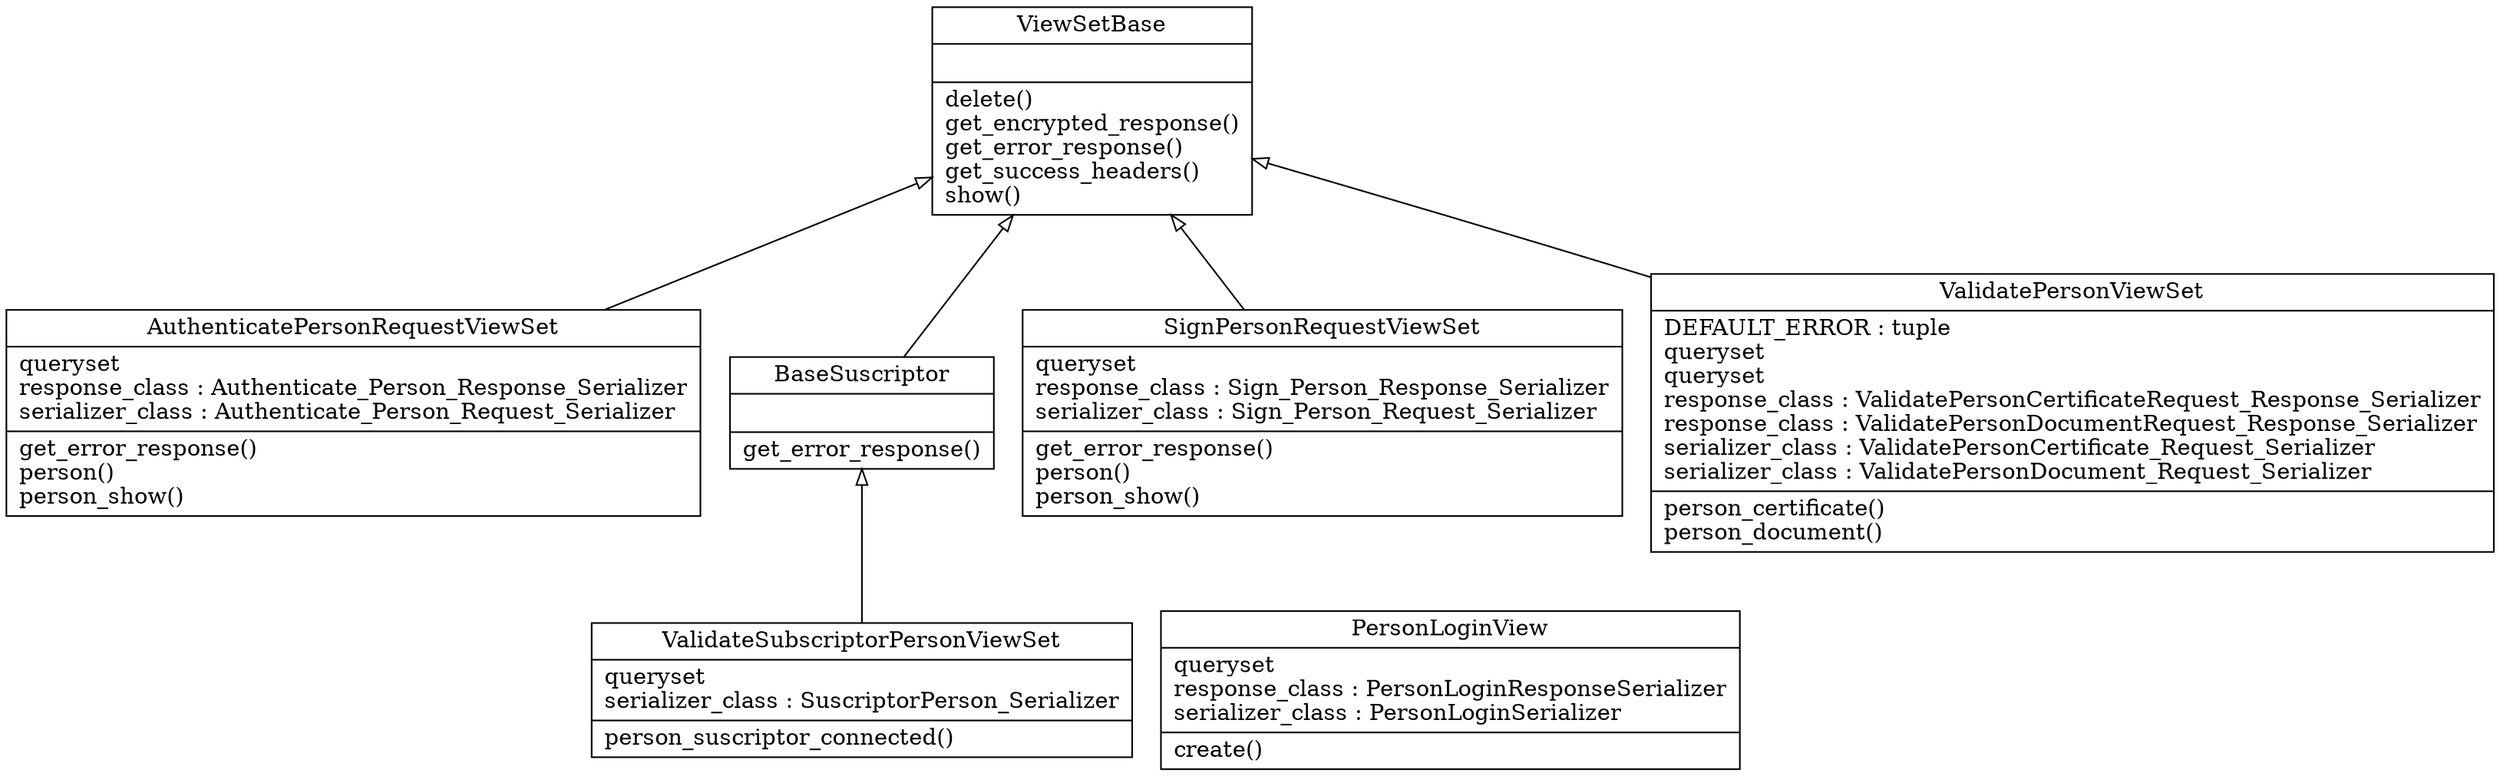 digraph "classes" {
charset="utf-8"
rankdir=BT
"0" [label="{AuthenticatePersonRequestViewSet|queryset\lresponse_class : Authenticate_Person_Response_Serializer\lserializer_class : Authenticate_Person_Request_Serializer\l|get_error_response()\lperson()\lperson_show()\l}", shape="record"];
"1" [label="{BaseSuscriptor|\l|get_error_response()\l}", shape="record"];
"2" [label="{PersonLoginView|queryset\lresponse_class : PersonLoginResponseSerializer\lserializer_class : PersonLoginSerializer\l|create()\l}", shape="record"];
"3" [label="{SignPersonRequestViewSet|queryset\lresponse_class : Sign_Person_Response_Serializer\lserializer_class : Sign_Person_Request_Serializer\l|get_error_response()\lperson()\lperson_show()\l}", shape="record"];
"4" [label="{ValidatePersonViewSet|DEFAULT_ERROR : tuple\lqueryset\lqueryset\lresponse_class : ValidatePersonCertificateRequest_Response_Serializer\lresponse_class : ValidatePersonDocumentRequest_Response_Serializer\lserializer_class : ValidatePersonCertificate_Request_Serializer\lserializer_class : ValidatePersonDocument_Request_Serializer\l|person_certificate()\lperson_document()\l}", shape="record"];
"5" [label="{ValidateSubscriptorPersonViewSet|queryset\lserializer_class : SuscriptorPerson_Serializer\l|person_suscriptor_connected()\l}", shape="record"];
"6" [label="{ViewSetBase|\l|delete()\lget_encrypted_response()\lget_error_response()\lget_success_headers()\lshow()\l}", shape="record"];
"0" -> "6" [arrowhead="empty", arrowtail="none"];
"1" -> "6" [arrowhead="empty", arrowtail="none"];
"3" -> "6" [arrowhead="empty", arrowtail="none"];
"4" -> "6" [arrowhead="empty", arrowtail="none"];
"5" -> "1" [arrowhead="empty", arrowtail="none"];
}
